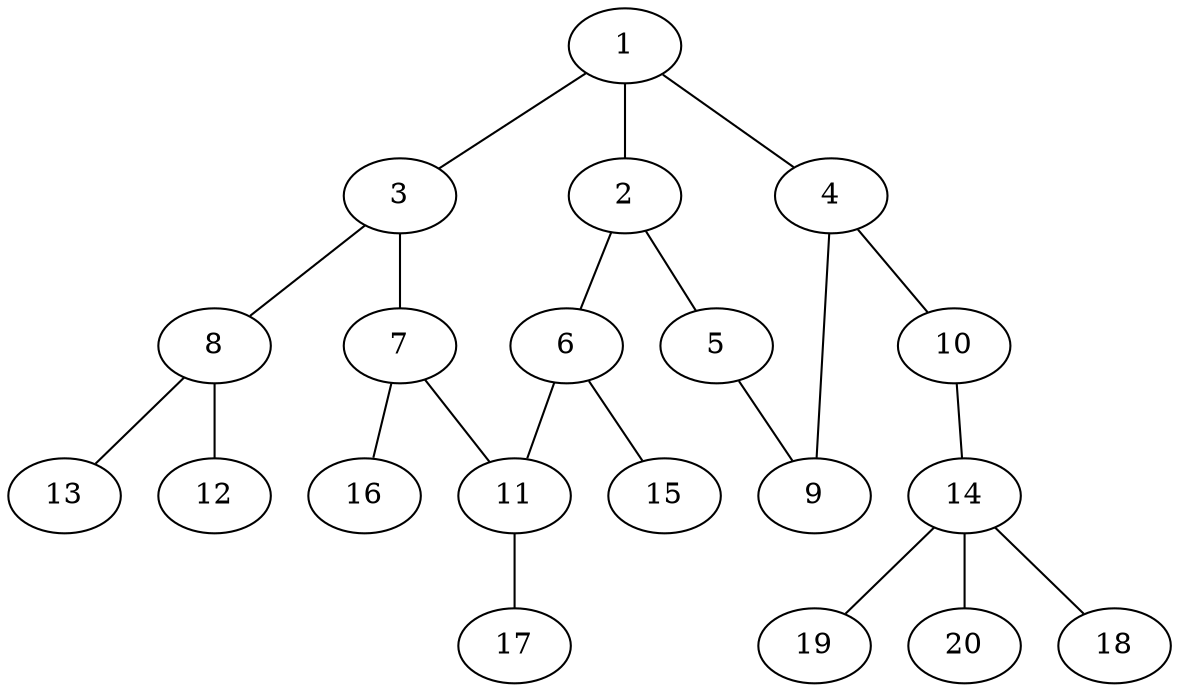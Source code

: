 graph molecule_2855 {
	1	 [chem=C];
	2	 [chem=C];
	1 -- 2	 [valence=2];
	3	 [chem=C];
	1 -- 3	 [valence=1];
	4	 [chem=C];
	1 -- 4	 [valence=1];
	5	 [chem=S];
	2 -- 5	 [valence=1];
	6	 [chem=C];
	2 -- 6	 [valence=1];
	7	 [chem=C];
	3 -- 7	 [valence=2];
	8	 [chem=N];
	3 -- 8	 [valence=1];
	9	 [chem=N];
	4 -- 9	 [valence=2];
	10	 [chem=O];
	4 -- 10	 [valence=1];
	5 -- 9	 [valence=1];
	11	 [chem=C];
	6 -- 11	 [valence=2];
	15	 [chem=H];
	6 -- 15	 [valence=1];
	7 -- 11	 [valence=1];
	16	 [chem=H];
	7 -- 16	 [valence=1];
	12	 [chem=O];
	8 -- 12	 [valence=2];
	13	 [chem=O];
	8 -- 13	 [valence=1];
	14	 [chem=C];
	10 -- 14	 [valence=1];
	17	 [chem=H];
	11 -- 17	 [valence=1];
	18	 [chem=H];
	14 -- 18	 [valence=1];
	19	 [chem=H];
	14 -- 19	 [valence=1];
	20	 [chem=H];
	14 -- 20	 [valence=1];
}
